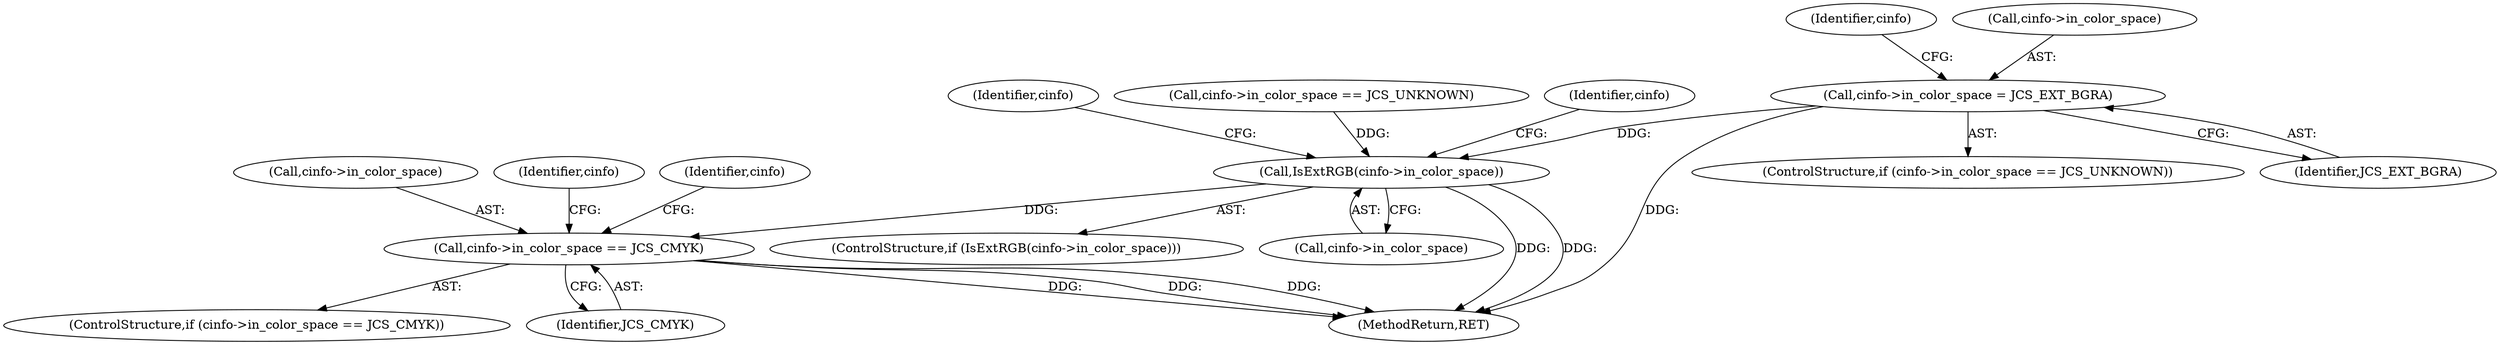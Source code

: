 digraph "0_libjpeg-turbo_9c78a04df4e44ef6487eee99c4258397f4fdca55_0@API" {
"1000653" [label="(Call,cinfo->in_color_space = JCS_EXT_BGRA)"];
"1000659" [label="(Call,IsExtRGB(cinfo->in_color_space))"];
"1000674" [label="(Call,cinfo->in_color_space == JCS_CMYK)"];
"1000665" [label="(Identifier,cinfo)"];
"1000674" [label="(Call,cinfo->in_color_space == JCS_CMYK)"];
"1000648" [label="(Call,cinfo->in_color_space == JCS_UNKNOWN)"];
"1000661" [label="(Identifier,cinfo)"];
"1000675" [label="(Call,cinfo->in_color_space)"];
"1000678" [label="(Identifier,JCS_CMYK)"];
"1000657" [label="(Identifier,JCS_EXT_BGRA)"];
"1000861" [label="(MethodReturn,RET)"];
"1000660" [label="(Call,cinfo->in_color_space)"];
"1000647" [label="(ControlStructure,if (cinfo->in_color_space == JCS_UNKNOWN))"];
"1000653" [label="(Call,cinfo->in_color_space = JCS_EXT_BGRA)"];
"1000681" [label="(Identifier,cinfo)"];
"1000658" [label="(ControlStructure,if (IsExtRGB(cinfo->in_color_space)))"];
"1000686" [label="(Identifier,cinfo)"];
"1000676" [label="(Identifier,cinfo)"];
"1000654" [label="(Call,cinfo->in_color_space)"];
"1000659" [label="(Call,IsExtRGB(cinfo->in_color_space))"];
"1000673" [label="(ControlStructure,if (cinfo->in_color_space == JCS_CMYK))"];
"1000653" -> "1000647"  [label="AST: "];
"1000653" -> "1000657"  [label="CFG: "];
"1000654" -> "1000653"  [label="AST: "];
"1000657" -> "1000653"  [label="AST: "];
"1000661" -> "1000653"  [label="CFG: "];
"1000653" -> "1000861"  [label="DDG: "];
"1000653" -> "1000659"  [label="DDG: "];
"1000659" -> "1000658"  [label="AST: "];
"1000659" -> "1000660"  [label="CFG: "];
"1000660" -> "1000659"  [label="AST: "];
"1000665" -> "1000659"  [label="CFG: "];
"1000676" -> "1000659"  [label="CFG: "];
"1000659" -> "1000861"  [label="DDG: "];
"1000659" -> "1000861"  [label="DDG: "];
"1000648" -> "1000659"  [label="DDG: "];
"1000659" -> "1000674"  [label="DDG: "];
"1000674" -> "1000673"  [label="AST: "];
"1000674" -> "1000678"  [label="CFG: "];
"1000675" -> "1000674"  [label="AST: "];
"1000678" -> "1000674"  [label="AST: "];
"1000681" -> "1000674"  [label="CFG: "];
"1000686" -> "1000674"  [label="CFG: "];
"1000674" -> "1000861"  [label="DDG: "];
"1000674" -> "1000861"  [label="DDG: "];
"1000674" -> "1000861"  [label="DDG: "];
}
